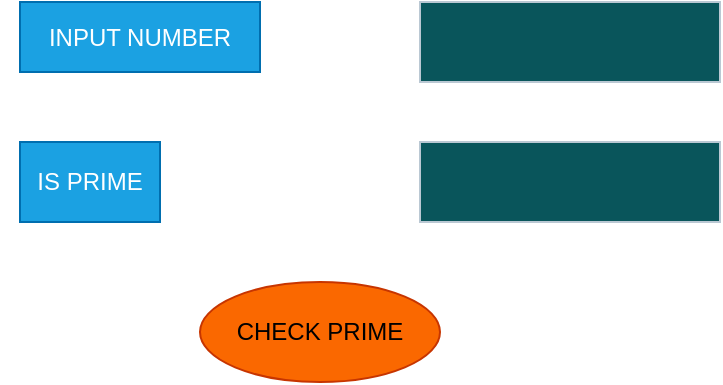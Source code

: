 <mxfile version="27.0.9">
  <diagram name="Page-1" id="WVfsDs_8WznnNvAuUjFd">
    <mxGraphModel dx="670" dy="390" grid="1" gridSize="10" guides="1" tooltips="1" connect="1" arrows="1" fold="1" page="1" pageScale="1" pageWidth="850" pageHeight="1100" math="0" shadow="0">
      <root>
        <mxCell id="0" />
        <mxCell id="1" parent="0" />
        <mxCell id="_PtACEBgEOl78rhsVJv8-4" value="" style="rounded=0;whiteSpace=wrap;html=1;labelBackgroundColor=none;fillColor=#09555B;strokeColor=#BAC8D3;fontColor=#EEEEEE;" parent="1" vertex="1">
          <mxGeometry x="380" y="120" width="150" height="40" as="geometry" />
        </mxCell>
        <mxCell id="_PtACEBgEOl78rhsVJv8-5" value="" style="rounded=0;whiteSpace=wrap;html=1;labelBackgroundColor=none;fillColor=#09555B;strokeColor=#BAC8D3;fontColor=#EEEEEE;" parent="1" vertex="1">
          <mxGeometry x="380" y="190" width="150" height="40" as="geometry" />
        </mxCell>
        <mxCell id="_PtACEBgEOl78rhsVJv8-6" value="INPUT NUMBER" style="text;html=1;align=center;verticalAlign=middle;resizable=0;points=[];autosize=1;labelBackgroundColor=none;fontColor=#EEEEEE;" parent="1" vertex="1">
          <mxGeometry x="170" y="125" width="110" height="30" as="geometry" />
        </mxCell>
        <mxCell id="_PtACEBgEOl78rhsVJv8-7" value="IS PRIME" style="rounded=0;whiteSpace=wrap;html=1;labelBackgroundColor=none;fillColor=#1ba1e2;strokeColor=#006EAF;fontColor=#ffffff;" parent="1" vertex="1">
          <mxGeometry x="180" y="190" width="70" height="40" as="geometry" />
        </mxCell>
        <mxCell id="_PtACEBgEOl78rhsVJv8-9" value="CHECK PRIME" style="ellipse;whiteSpace=wrap;html=1;labelBackgroundColor=none;fillColor=#fa6800;strokeColor=#C73500;fontColor=#000000;" parent="1" vertex="1">
          <mxGeometry x="270" y="260" width="120" height="50" as="geometry" />
        </mxCell>
        <mxCell id="_PtACEBgEOl78rhsVJv8-19" value="INPUT NUMBER" style="rounded=0;whiteSpace=wrap;html=1;fillColor=#1ba1e2;fontColor=#ffffff;strokeColor=#006EAF;" parent="1" vertex="1">
          <mxGeometry x="180" y="120" width="120" height="35" as="geometry" />
        </mxCell>
      </root>
    </mxGraphModel>
  </diagram>
</mxfile>
